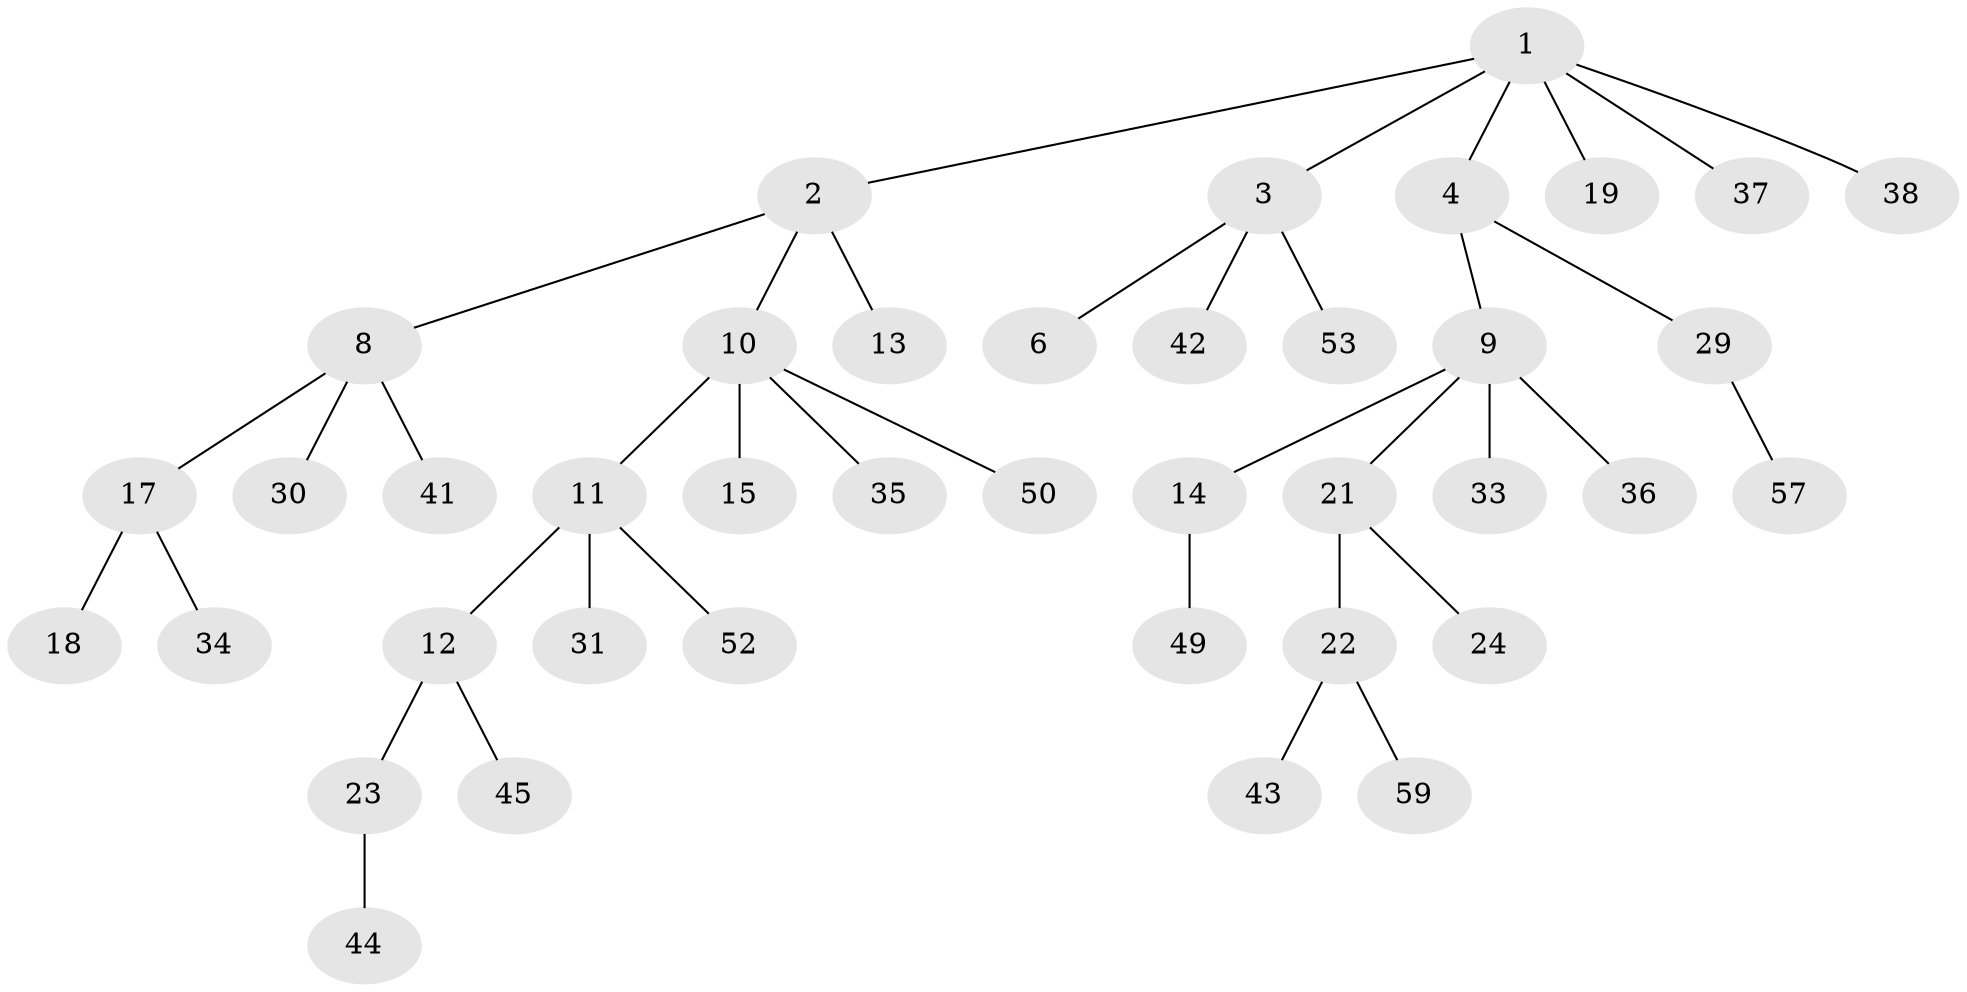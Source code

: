 // Generated by graph-tools (version 1.1) at 2025/24/03/03/25 07:24:08]
// undirected, 40 vertices, 39 edges
graph export_dot {
graph [start="1"]
  node [color=gray90,style=filled];
  1 [super="+48"];
  2 [super="+20"];
  3 [super="+7"];
  4 [super="+5"];
  6 [super="+58"];
  8 [super="+40"];
  9 [super="+16"];
  10 [super="+26"];
  11 [super="+32"];
  12 [super="+55"];
  13 [super="+51"];
  14 [super="+25"];
  15;
  17 [super="+47"];
  18;
  19;
  21 [super="+56"];
  22 [super="+27"];
  23 [super="+28"];
  24;
  29 [super="+46"];
  30;
  31;
  33;
  34;
  35;
  36 [super="+39"];
  37;
  38;
  41;
  42;
  43;
  44;
  45 [super="+54"];
  49;
  50;
  52;
  53;
  57;
  59;
  1 -- 2;
  1 -- 3;
  1 -- 4;
  1 -- 19;
  1 -- 37;
  1 -- 38;
  2 -- 8;
  2 -- 10;
  2 -- 13;
  3 -- 6;
  3 -- 42;
  3 -- 53;
  4 -- 29;
  4 -- 9;
  8 -- 17;
  8 -- 30;
  8 -- 41;
  9 -- 14;
  9 -- 21;
  9 -- 33;
  9 -- 36;
  10 -- 11;
  10 -- 15;
  10 -- 35;
  10 -- 50;
  11 -- 12;
  11 -- 31;
  11 -- 52;
  12 -- 23;
  12 -- 45;
  14 -- 49;
  17 -- 18;
  17 -- 34;
  21 -- 22;
  21 -- 24;
  22 -- 43;
  22 -- 59;
  23 -- 44;
  29 -- 57;
}
